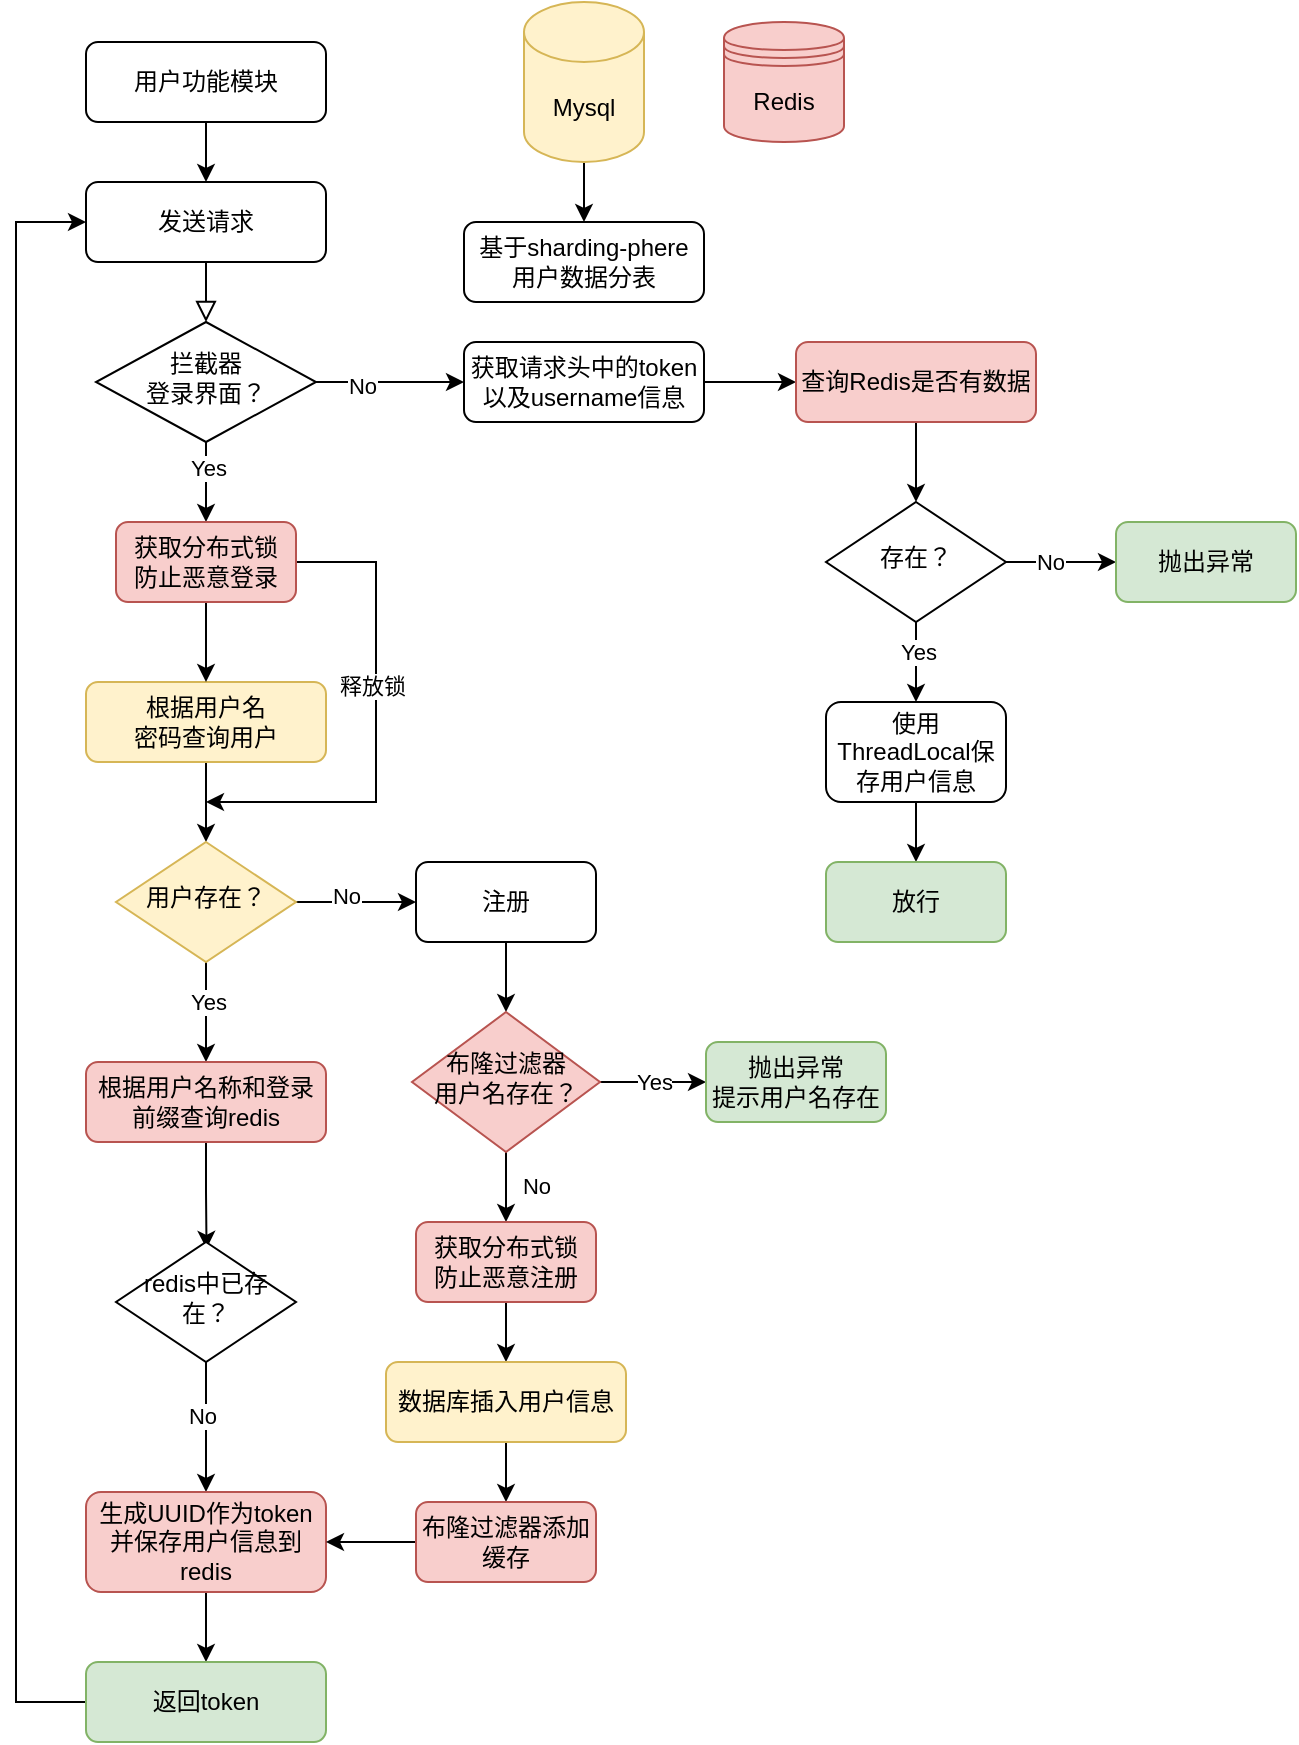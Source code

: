 <mxfile version="22.1.1" type="github">
  <diagram id="C5RBs43oDa-KdzZeNtuy" name="Page-1">
    <mxGraphModel dx="983" dy="523" grid="1" gridSize="10" guides="1" tooltips="1" connect="1" arrows="1" fold="1" page="1" pageScale="1" pageWidth="827" pageHeight="1169" math="0" shadow="0">
      <root>
        <mxCell id="WIyWlLk6GJQsqaUBKTNV-0" />
        <mxCell id="WIyWlLk6GJQsqaUBKTNV-1" parent="WIyWlLk6GJQsqaUBKTNV-0" />
        <mxCell id="WIyWlLk6GJQsqaUBKTNV-2" value="" style="rounded=0;html=1;jettySize=auto;orthogonalLoop=1;fontSize=11;endArrow=block;endFill=0;endSize=8;strokeWidth=1;shadow=0;labelBackgroundColor=none;edgeStyle=orthogonalEdgeStyle;" parent="WIyWlLk6GJQsqaUBKTNV-1" source="WIyWlLk6GJQsqaUBKTNV-3" target="WIyWlLk6GJQsqaUBKTNV-6" edge="1">
          <mxGeometry relative="1" as="geometry" />
        </mxCell>
        <mxCell id="WIyWlLk6GJQsqaUBKTNV-3" value="发送请求" style="rounded=1;whiteSpace=wrap;html=1;fontSize=12;glass=0;strokeWidth=1;shadow=0;" parent="WIyWlLk6GJQsqaUBKTNV-1" vertex="1">
          <mxGeometry x="45" y="120" width="120" height="40" as="geometry" />
        </mxCell>
        <mxCell id="wBwmX6nGh7LynTAwKtqd-40" value="" style="edgeStyle=orthogonalEdgeStyle;rounded=0;orthogonalLoop=1;jettySize=auto;html=1;" edge="1" parent="WIyWlLk6GJQsqaUBKTNV-1" source="WIyWlLk6GJQsqaUBKTNV-6" target="wBwmX6nGh7LynTAwKtqd-39">
          <mxGeometry relative="1" as="geometry" />
        </mxCell>
        <mxCell id="wBwmX6nGh7LynTAwKtqd-41" value="No" style="edgeLabel;html=1;align=center;verticalAlign=middle;resizable=0;points=[];" vertex="1" connectable="0" parent="wBwmX6nGh7LynTAwKtqd-40">
          <mxGeometry x="-0.387" y="-2" relative="1" as="geometry">
            <mxPoint as="offset" />
          </mxGeometry>
        </mxCell>
        <mxCell id="wBwmX6nGh7LynTAwKtqd-56" value="" style="edgeStyle=orthogonalEdgeStyle;rounded=0;orthogonalLoop=1;jettySize=auto;html=1;" edge="1" parent="WIyWlLk6GJQsqaUBKTNV-1" source="WIyWlLk6GJQsqaUBKTNV-6" target="wBwmX6nGh7LynTAwKtqd-53">
          <mxGeometry relative="1" as="geometry">
            <Array as="points">
              <mxPoint x="105" y="260" />
              <mxPoint x="105" y="260" />
            </Array>
          </mxGeometry>
        </mxCell>
        <mxCell id="wBwmX6nGh7LynTAwKtqd-69" value="Yes" style="edgeLabel;html=1;align=center;verticalAlign=middle;resizable=0;points=[];" vertex="1" connectable="0" parent="wBwmX6nGh7LynTAwKtqd-56">
          <mxGeometry x="-0.343" y="1" relative="1" as="geometry">
            <mxPoint as="offset" />
          </mxGeometry>
        </mxCell>
        <mxCell id="WIyWlLk6GJQsqaUBKTNV-6" value="拦截器&lt;br&gt;登录界面？" style="rhombus;whiteSpace=wrap;html=1;shadow=0;fontFamily=Helvetica;fontSize=12;align=center;strokeWidth=1;spacing=6;spacingTop=-4;" parent="WIyWlLk6GJQsqaUBKTNV-1" vertex="1">
          <mxGeometry x="50" y="190" width="110" height="60" as="geometry" />
        </mxCell>
        <mxCell id="wBwmX6nGh7LynTAwKtqd-58" value="" style="edgeStyle=orthogonalEdgeStyle;rounded=0;orthogonalLoop=1;jettySize=auto;html=1;" edge="1" parent="WIyWlLk6GJQsqaUBKTNV-1" source="WIyWlLk6GJQsqaUBKTNV-7" target="wBwmX6nGh7LynTAwKtqd-7">
          <mxGeometry relative="1" as="geometry" />
        </mxCell>
        <mxCell id="WIyWlLk6GJQsqaUBKTNV-7" value="根据用户名&lt;br&gt;密码查询用户" style="rounded=1;whiteSpace=wrap;html=1;fontSize=12;glass=0;strokeWidth=1;shadow=0;fillColor=#fff2cc;strokeColor=#d6b656;" parent="WIyWlLk6GJQsqaUBKTNV-1" vertex="1">
          <mxGeometry x="45" y="370" width="120" height="40" as="geometry" />
        </mxCell>
        <mxCell id="wBwmX6nGh7LynTAwKtqd-3" value="" style="edgeStyle=orthogonalEdgeStyle;rounded=0;orthogonalLoop=1;jettySize=auto;html=1;" edge="1" parent="WIyWlLk6GJQsqaUBKTNV-1" source="wBwmX6nGh7LynTAwKtqd-0" target="wBwmX6nGh7LynTAwKtqd-2">
          <mxGeometry relative="1" as="geometry" />
        </mxCell>
        <mxCell id="wBwmX6nGh7LynTAwKtqd-0" value="Mysql" style="shape=cylinder3;whiteSpace=wrap;html=1;boundedLbl=1;backgroundOutline=1;size=15;fillColor=#fff2cc;strokeColor=#d6b656;" vertex="1" parent="WIyWlLk6GJQsqaUBKTNV-1">
          <mxGeometry x="264" y="30" width="60" height="80" as="geometry" />
        </mxCell>
        <mxCell id="wBwmX6nGh7LynTAwKtqd-1" value="Redis" style="shape=datastore;whiteSpace=wrap;html=1;fillColor=#f8cecc;strokeColor=#b85450;" vertex="1" parent="WIyWlLk6GJQsqaUBKTNV-1">
          <mxGeometry x="364" y="40" width="60" height="60" as="geometry" />
        </mxCell>
        <mxCell id="wBwmX6nGh7LynTAwKtqd-2" value="基于sharding-phere&lt;br&gt;用户数据分表" style="whiteSpace=wrap;html=1;rounded=1;" vertex="1" parent="WIyWlLk6GJQsqaUBKTNV-1">
          <mxGeometry x="234" y="140" width="120" height="40" as="geometry" />
        </mxCell>
        <mxCell id="wBwmX6nGh7LynTAwKtqd-5" value="" style="edgeStyle=orthogonalEdgeStyle;rounded=0;orthogonalLoop=1;jettySize=auto;html=1;" edge="1" parent="WIyWlLk6GJQsqaUBKTNV-1" source="wBwmX6nGh7LynTAwKtqd-4" target="WIyWlLk6GJQsqaUBKTNV-3">
          <mxGeometry relative="1" as="geometry" />
        </mxCell>
        <mxCell id="wBwmX6nGh7LynTAwKtqd-4" value="用户功能模块" style="rounded=1;whiteSpace=wrap;html=1;fontSize=12;glass=0;strokeWidth=1;shadow=0;" vertex="1" parent="WIyWlLk6GJQsqaUBKTNV-1">
          <mxGeometry x="45" y="50" width="120" height="40" as="geometry" />
        </mxCell>
        <mxCell id="wBwmX6nGh7LynTAwKtqd-12" value="" style="edgeStyle=orthogonalEdgeStyle;rounded=0;orthogonalLoop=1;jettySize=auto;html=1;entryX=0;entryY=0.5;entryDx=0;entryDy=0;exitX=1;exitY=0.5;exitDx=0;exitDy=0;" edge="1" parent="WIyWlLk6GJQsqaUBKTNV-1" source="wBwmX6nGh7LynTAwKtqd-7" target="wBwmX6nGh7LynTAwKtqd-13">
          <mxGeometry relative="1" as="geometry">
            <mxPoint x="270" y="545" as="sourcePoint" />
            <mxPoint x="600" y="285" as="targetPoint" />
          </mxGeometry>
        </mxCell>
        <mxCell id="wBwmX6nGh7LynTAwKtqd-14" value="No" style="edgeLabel;html=1;align=center;verticalAlign=middle;resizable=0;points=[];" vertex="1" connectable="0" parent="wBwmX6nGh7LynTAwKtqd-12">
          <mxGeometry x="-0.159" y="3" relative="1" as="geometry">
            <mxPoint as="offset" />
          </mxGeometry>
        </mxCell>
        <mxCell id="wBwmX6nGh7LynTAwKtqd-16" style="edgeStyle=orthogonalEdgeStyle;rounded=0;orthogonalLoop=1;jettySize=auto;html=1;entryX=0.5;entryY=0;entryDx=0;entryDy=0;" edge="1" parent="WIyWlLk6GJQsqaUBKTNV-1" source="wBwmX6nGh7LynTAwKtqd-7" target="wBwmX6nGh7LynTAwKtqd-15">
          <mxGeometry relative="1" as="geometry" />
        </mxCell>
        <mxCell id="wBwmX6nGh7LynTAwKtqd-17" value="Yes" style="edgeLabel;html=1;align=center;verticalAlign=middle;resizable=0;points=[];" vertex="1" connectable="0" parent="wBwmX6nGh7LynTAwKtqd-16">
          <mxGeometry x="-0.192" y="1" relative="1" as="geometry">
            <mxPoint as="offset" />
          </mxGeometry>
        </mxCell>
        <mxCell id="wBwmX6nGh7LynTAwKtqd-7" value="用户存在？" style="rhombus;whiteSpace=wrap;html=1;shadow=0;fontFamily=Helvetica;fontSize=12;align=center;strokeWidth=1;spacing=6;spacingTop=-4;fillColor=#fff2cc;strokeColor=#d6b656;" vertex="1" parent="WIyWlLk6GJQsqaUBKTNV-1">
          <mxGeometry x="60" y="450" width="90" height="60" as="geometry" />
        </mxCell>
        <mxCell id="wBwmX6nGh7LynTAwKtqd-43" value="" style="edgeStyle=orthogonalEdgeStyle;rounded=0;orthogonalLoop=1;jettySize=auto;html=1;" edge="1" parent="WIyWlLk6GJQsqaUBKTNV-1" source="wBwmX6nGh7LynTAwKtqd-13" target="wBwmX6nGh7LynTAwKtqd-42">
          <mxGeometry relative="1" as="geometry">
            <Array as="points">
              <mxPoint x="255" y="580" />
              <mxPoint x="253" y="580" />
            </Array>
          </mxGeometry>
        </mxCell>
        <mxCell id="wBwmX6nGh7LynTAwKtqd-13" value="注册" style="rounded=1;whiteSpace=wrap;html=1;fontSize=12;glass=0;strokeWidth=1;shadow=0;" vertex="1" parent="WIyWlLk6GJQsqaUBKTNV-1">
          <mxGeometry x="210" y="460" width="90" height="40" as="geometry" />
        </mxCell>
        <mxCell id="wBwmX6nGh7LynTAwKtqd-20" value="" style="edgeStyle=orthogonalEdgeStyle;rounded=0;orthogonalLoop=1;jettySize=auto;html=1;entryX=0.503;entryY=0.057;entryDx=0;entryDy=0;entryPerimeter=0;" edge="1" parent="WIyWlLk6GJQsqaUBKTNV-1" source="wBwmX6nGh7LynTAwKtqd-15" target="wBwmX6nGh7LynTAwKtqd-21">
          <mxGeometry relative="1" as="geometry">
            <mxPoint x="414.029" y="420" as="targetPoint" />
          </mxGeometry>
        </mxCell>
        <mxCell id="wBwmX6nGh7LynTAwKtqd-15" value="根据用户名称和登录前缀查询redis" style="rounded=1;whiteSpace=wrap;html=1;fontSize=12;glass=0;strokeWidth=1;shadow=0;fillColor=#f8cecc;strokeColor=#b85450;" vertex="1" parent="WIyWlLk6GJQsqaUBKTNV-1">
          <mxGeometry x="45" y="560" width="120" height="40" as="geometry" />
        </mxCell>
        <mxCell id="wBwmX6nGh7LynTAwKtqd-26" value="" style="edgeStyle=orthogonalEdgeStyle;rounded=0;orthogonalLoop=1;jettySize=auto;html=1;" edge="1" parent="WIyWlLk6GJQsqaUBKTNV-1" source="wBwmX6nGh7LynTAwKtqd-21" target="wBwmX6nGh7LynTAwKtqd-23">
          <mxGeometry relative="1" as="geometry" />
        </mxCell>
        <mxCell id="wBwmX6nGh7LynTAwKtqd-27" value="No" style="edgeLabel;html=1;align=center;verticalAlign=middle;resizable=0;points=[];" vertex="1" connectable="0" parent="wBwmX6nGh7LynTAwKtqd-26">
          <mxGeometry x="-0.169" y="-2" relative="1" as="geometry">
            <mxPoint as="offset" />
          </mxGeometry>
        </mxCell>
        <mxCell id="wBwmX6nGh7LynTAwKtqd-21" value="redis中已存在？" style="rhombus;whiteSpace=wrap;html=1;shadow=0;fontFamily=Helvetica;fontSize=12;align=center;strokeWidth=1;spacing=6;spacingTop=-4;" vertex="1" parent="WIyWlLk6GJQsqaUBKTNV-1">
          <mxGeometry x="60" y="650" width="90" height="60" as="geometry" />
        </mxCell>
        <mxCell id="wBwmX6nGh7LynTAwKtqd-29" value="" style="edgeStyle=orthogonalEdgeStyle;rounded=0;orthogonalLoop=1;jettySize=auto;html=1;" edge="1" parent="WIyWlLk6GJQsqaUBKTNV-1" source="wBwmX6nGh7LynTAwKtqd-23" target="wBwmX6nGh7LynTAwKtqd-28">
          <mxGeometry relative="1" as="geometry" />
        </mxCell>
        <mxCell id="wBwmX6nGh7LynTAwKtqd-23" value="生成UUID作为token&lt;br&gt;并保存用户信息到redis" style="rounded=1;whiteSpace=wrap;html=1;fontSize=12;glass=0;strokeWidth=1;shadow=0;fillColor=#f8cecc;strokeColor=#b85450;" vertex="1" parent="WIyWlLk6GJQsqaUBKTNV-1">
          <mxGeometry x="45" y="775" width="120" height="50" as="geometry" />
        </mxCell>
        <mxCell id="wBwmX6nGh7LynTAwKtqd-33" style="edgeStyle=orthogonalEdgeStyle;rounded=0;orthogonalLoop=1;jettySize=auto;html=1;exitX=0;exitY=0.5;exitDx=0;exitDy=0;entryX=0;entryY=0.5;entryDx=0;entryDy=0;" edge="1" parent="WIyWlLk6GJQsqaUBKTNV-1" source="wBwmX6nGh7LynTAwKtqd-28" target="WIyWlLk6GJQsqaUBKTNV-3">
          <mxGeometry relative="1" as="geometry">
            <mxPoint x="29.97" y="149.97" as="targetPoint" />
            <mxPoint x="29.97" y="819.97" as="sourcePoint" />
            <Array as="points">
              <mxPoint x="10" y="880" />
              <mxPoint x="10" y="140" />
            </Array>
          </mxGeometry>
        </mxCell>
        <mxCell id="wBwmX6nGh7LynTAwKtqd-28" value="返回token" style="rounded=1;whiteSpace=wrap;html=1;fontSize=12;glass=0;strokeWidth=1;shadow=0;fillColor=#d5e8d4;strokeColor=#82b366;" vertex="1" parent="WIyWlLk6GJQsqaUBKTNV-1">
          <mxGeometry x="45" y="860" width="120" height="40" as="geometry" />
        </mxCell>
        <mxCell id="wBwmX6nGh7LynTAwKtqd-71" value="" style="edgeStyle=orthogonalEdgeStyle;rounded=0;orthogonalLoop=1;jettySize=auto;html=1;" edge="1" parent="WIyWlLk6GJQsqaUBKTNV-1" source="wBwmX6nGh7LynTAwKtqd-39" target="wBwmX6nGh7LynTAwKtqd-70">
          <mxGeometry relative="1" as="geometry" />
        </mxCell>
        <mxCell id="wBwmX6nGh7LynTAwKtqd-39" value="获取请求头中的token以及username信息" style="rounded=1;whiteSpace=wrap;html=1;fontSize=12;glass=0;strokeWidth=1;shadow=0;" vertex="1" parent="WIyWlLk6GJQsqaUBKTNV-1">
          <mxGeometry x="234" y="200" width="120" height="40" as="geometry" />
        </mxCell>
        <mxCell id="wBwmX6nGh7LynTAwKtqd-47" value="" style="edgeStyle=orthogonalEdgeStyle;rounded=0;orthogonalLoop=1;jettySize=auto;html=1;" edge="1" parent="WIyWlLk6GJQsqaUBKTNV-1" source="wBwmX6nGh7LynTAwKtqd-42" target="wBwmX6nGh7LynTAwKtqd-46">
          <mxGeometry relative="1" as="geometry" />
        </mxCell>
        <mxCell id="wBwmX6nGh7LynTAwKtqd-49" value="Yes" style="edgeLabel;html=1;align=center;verticalAlign=middle;resizable=0;points=[];" vertex="1" connectable="0" parent="wBwmX6nGh7LynTAwKtqd-47">
          <mxGeometry x="-0.474" y="2" relative="1" as="geometry">
            <mxPoint x="13" y="2" as="offset" />
          </mxGeometry>
        </mxCell>
        <mxCell id="wBwmX6nGh7LynTAwKtqd-63" value="" style="edgeStyle=orthogonalEdgeStyle;rounded=0;orthogonalLoop=1;jettySize=auto;html=1;" edge="1" parent="WIyWlLk6GJQsqaUBKTNV-1" source="wBwmX6nGh7LynTAwKtqd-42" target="wBwmX6nGh7LynTAwKtqd-50">
          <mxGeometry relative="1" as="geometry" />
        </mxCell>
        <mxCell id="wBwmX6nGh7LynTAwKtqd-68" value="No" style="edgeLabel;html=1;align=center;verticalAlign=middle;resizable=0;points=[];" vertex="1" connectable="0" parent="wBwmX6nGh7LynTAwKtqd-63">
          <mxGeometry x="0.328" y="-1" relative="1" as="geometry">
            <mxPoint x="16" y="-3" as="offset" />
          </mxGeometry>
        </mxCell>
        <mxCell id="wBwmX6nGh7LynTAwKtqd-42" value="布隆过滤器&lt;br&gt;用户名存在？" style="rhombus;whiteSpace=wrap;html=1;shadow=0;fontFamily=Helvetica;fontSize=12;align=center;strokeWidth=1;spacing=6;spacingTop=-4;fillColor=#f8cecc;strokeColor=#b85450;" vertex="1" parent="WIyWlLk6GJQsqaUBKTNV-1">
          <mxGeometry x="208" y="535" width="94" height="70" as="geometry" />
        </mxCell>
        <mxCell id="wBwmX6nGh7LynTAwKtqd-46" value="抛出异常&lt;br&gt;提示用户名存在" style="rounded=1;whiteSpace=wrap;html=1;fontSize=12;glass=0;strokeWidth=1;shadow=0;fillColor=#d5e8d4;strokeColor=#82b366;" vertex="1" parent="WIyWlLk6GJQsqaUBKTNV-1">
          <mxGeometry x="355" y="550" width="90" height="40" as="geometry" />
        </mxCell>
        <mxCell id="wBwmX6nGh7LynTAwKtqd-62" value="" style="edgeStyle=orthogonalEdgeStyle;rounded=0;orthogonalLoop=1;jettySize=auto;html=1;" edge="1" parent="WIyWlLk6GJQsqaUBKTNV-1" source="wBwmX6nGh7LynTAwKtqd-50" target="wBwmX6nGh7LynTAwKtqd-61">
          <mxGeometry relative="1" as="geometry" />
        </mxCell>
        <mxCell id="wBwmX6nGh7LynTAwKtqd-50" value="获取分布式锁&lt;br&gt;防止恶意注册" style="rounded=1;whiteSpace=wrap;html=1;fontSize=12;glass=0;strokeWidth=1;shadow=0;fillColor=#f8cecc;strokeColor=#b85450;" vertex="1" parent="WIyWlLk6GJQsqaUBKTNV-1">
          <mxGeometry x="210" y="640" width="90" height="40" as="geometry" />
        </mxCell>
        <mxCell id="wBwmX6nGh7LynTAwKtqd-57" value="" style="edgeStyle=orthogonalEdgeStyle;rounded=0;orthogonalLoop=1;jettySize=auto;html=1;" edge="1" parent="WIyWlLk6GJQsqaUBKTNV-1" source="wBwmX6nGh7LynTAwKtqd-53" target="WIyWlLk6GJQsqaUBKTNV-7">
          <mxGeometry relative="1" as="geometry" />
        </mxCell>
        <mxCell id="wBwmX6nGh7LynTAwKtqd-59" style="edgeStyle=orthogonalEdgeStyle;rounded=0;orthogonalLoop=1;jettySize=auto;html=1;exitX=1;exitY=0.5;exitDx=0;exitDy=0;" edge="1" parent="WIyWlLk6GJQsqaUBKTNV-1" source="wBwmX6nGh7LynTAwKtqd-53">
          <mxGeometry relative="1" as="geometry">
            <mxPoint x="105" y="430" as="targetPoint" />
            <mxPoint x="159" y="310" as="sourcePoint" />
            <Array as="points">
              <mxPoint x="190" y="310" />
              <mxPoint x="190" y="430" />
            </Array>
          </mxGeometry>
        </mxCell>
        <mxCell id="wBwmX6nGh7LynTAwKtqd-60" value="释放锁" style="edgeLabel;html=1;align=center;verticalAlign=middle;resizable=0;points=[];" vertex="1" connectable="0" parent="wBwmX6nGh7LynTAwKtqd-59">
          <mxGeometry x="-0.172" y="-2" relative="1" as="geometry">
            <mxPoint as="offset" />
          </mxGeometry>
        </mxCell>
        <mxCell id="wBwmX6nGh7LynTAwKtqd-53" value="获取分布式锁&lt;br&gt;防止恶意登录" style="rounded=1;whiteSpace=wrap;html=1;fontSize=12;glass=0;strokeWidth=1;shadow=0;fillColor=#f8cecc;strokeColor=#b85450;" vertex="1" parent="WIyWlLk6GJQsqaUBKTNV-1">
          <mxGeometry x="60" y="290" width="90" height="40" as="geometry" />
        </mxCell>
        <mxCell id="wBwmX6nGh7LynTAwKtqd-65" value="" style="edgeStyle=orthogonalEdgeStyle;rounded=0;orthogonalLoop=1;jettySize=auto;html=1;" edge="1" parent="WIyWlLk6GJQsqaUBKTNV-1" source="wBwmX6nGh7LynTAwKtqd-61" target="wBwmX6nGh7LynTAwKtqd-64">
          <mxGeometry relative="1" as="geometry" />
        </mxCell>
        <mxCell id="wBwmX6nGh7LynTAwKtqd-61" value="数据库插入用户信息" style="rounded=1;whiteSpace=wrap;html=1;fontSize=12;glass=0;strokeWidth=1;shadow=0;fillColor=#fff2cc;strokeColor=#d6b656;" vertex="1" parent="WIyWlLk6GJQsqaUBKTNV-1">
          <mxGeometry x="195" y="710" width="120" height="40" as="geometry" />
        </mxCell>
        <mxCell id="wBwmX6nGh7LynTAwKtqd-78" value="" style="edgeStyle=orthogonalEdgeStyle;rounded=0;orthogonalLoop=1;jettySize=auto;html=1;" edge="1" parent="WIyWlLk6GJQsqaUBKTNV-1" source="wBwmX6nGh7LynTAwKtqd-64" target="wBwmX6nGh7LynTAwKtqd-23">
          <mxGeometry relative="1" as="geometry" />
        </mxCell>
        <mxCell id="wBwmX6nGh7LynTAwKtqd-64" value="布隆过滤器添加缓存" style="rounded=1;whiteSpace=wrap;html=1;fontSize=12;glass=0;strokeWidth=1;shadow=0;fillColor=#f8cecc;strokeColor=#b85450;" vertex="1" parent="WIyWlLk6GJQsqaUBKTNV-1">
          <mxGeometry x="210" y="780" width="90" height="40" as="geometry" />
        </mxCell>
        <mxCell id="wBwmX6nGh7LynTAwKtqd-73" value="" style="edgeStyle=orthogonalEdgeStyle;rounded=0;orthogonalLoop=1;jettySize=auto;html=1;" edge="1" parent="WIyWlLk6GJQsqaUBKTNV-1" source="wBwmX6nGh7LynTAwKtqd-70" target="wBwmX6nGh7LynTAwKtqd-72">
          <mxGeometry relative="1" as="geometry" />
        </mxCell>
        <mxCell id="wBwmX6nGh7LynTAwKtqd-70" value="查询Redis是否有数据" style="rounded=1;whiteSpace=wrap;html=1;fontSize=12;glass=0;strokeWidth=1;shadow=0;fillColor=#f8cecc;strokeColor=#b85450;" vertex="1" parent="WIyWlLk6GJQsqaUBKTNV-1">
          <mxGeometry x="400" y="200" width="120" height="40" as="geometry" />
        </mxCell>
        <mxCell id="wBwmX6nGh7LynTAwKtqd-75" value="" style="edgeStyle=orthogonalEdgeStyle;rounded=0;orthogonalLoop=1;jettySize=auto;html=1;" edge="1" parent="WIyWlLk6GJQsqaUBKTNV-1" source="wBwmX6nGh7LynTAwKtqd-72" target="wBwmX6nGh7LynTAwKtqd-74">
          <mxGeometry relative="1" as="geometry" />
        </mxCell>
        <mxCell id="wBwmX6nGh7LynTAwKtqd-76" value="No" style="edgeLabel;html=1;align=center;verticalAlign=middle;resizable=0;points=[];" vertex="1" connectable="0" parent="wBwmX6nGh7LynTAwKtqd-75">
          <mxGeometry x="-0.2" relative="1" as="geometry">
            <mxPoint as="offset" />
          </mxGeometry>
        </mxCell>
        <mxCell id="wBwmX6nGh7LynTAwKtqd-80" value="" style="edgeStyle=orthogonalEdgeStyle;rounded=0;orthogonalLoop=1;jettySize=auto;html=1;" edge="1" parent="WIyWlLk6GJQsqaUBKTNV-1" source="wBwmX6nGh7LynTAwKtqd-72" target="wBwmX6nGh7LynTAwKtqd-79">
          <mxGeometry relative="1" as="geometry" />
        </mxCell>
        <mxCell id="wBwmX6nGh7LynTAwKtqd-81" value="Yes" style="edgeLabel;html=1;align=center;verticalAlign=middle;resizable=0;points=[];" vertex="1" connectable="0" parent="wBwmX6nGh7LynTAwKtqd-80">
          <mxGeometry x="-0.264" y="1" relative="1" as="geometry">
            <mxPoint as="offset" />
          </mxGeometry>
        </mxCell>
        <mxCell id="wBwmX6nGh7LynTAwKtqd-72" value="存在？" style="rhombus;whiteSpace=wrap;html=1;shadow=0;fontFamily=Helvetica;fontSize=12;align=center;strokeWidth=1;spacing=6;spacingTop=-4;" vertex="1" parent="WIyWlLk6GJQsqaUBKTNV-1">
          <mxGeometry x="415" y="280" width="90" height="60" as="geometry" />
        </mxCell>
        <mxCell id="wBwmX6nGh7LynTAwKtqd-74" value="抛出异常" style="rounded=1;whiteSpace=wrap;html=1;fontSize=12;glass=0;strokeWidth=1;shadow=0;fillColor=#d5e8d4;strokeColor=#82b366;" vertex="1" parent="WIyWlLk6GJQsqaUBKTNV-1">
          <mxGeometry x="560" y="290" width="90" height="40" as="geometry" />
        </mxCell>
        <mxCell id="wBwmX6nGh7LynTAwKtqd-84" value="" style="edgeStyle=orthogonalEdgeStyle;rounded=0;orthogonalLoop=1;jettySize=auto;html=1;entryX=0.5;entryY=0;entryDx=0;entryDy=0;" edge="1" parent="WIyWlLk6GJQsqaUBKTNV-1" source="wBwmX6nGh7LynTAwKtqd-79" target="wBwmX6nGh7LynTAwKtqd-85">
          <mxGeometry relative="1" as="geometry">
            <mxPoint x="460" y="470" as="targetPoint" />
            <Array as="points">
              <mxPoint x="460" y="440" />
              <mxPoint x="460" y="440" />
            </Array>
          </mxGeometry>
        </mxCell>
        <mxCell id="wBwmX6nGh7LynTAwKtqd-79" value="使用ThreadLocal保存用户信息" style="rounded=1;whiteSpace=wrap;html=1;fontSize=12;glass=0;strokeWidth=1;shadow=0;" vertex="1" parent="WIyWlLk6GJQsqaUBKTNV-1">
          <mxGeometry x="415" y="380" width="90" height="50" as="geometry" />
        </mxCell>
        <mxCell id="wBwmX6nGh7LynTAwKtqd-85" value="放行" style="rounded=1;whiteSpace=wrap;html=1;fontSize=12;glass=0;strokeWidth=1;shadow=0;fillColor=#d5e8d4;strokeColor=#82b366;" vertex="1" parent="WIyWlLk6GJQsqaUBKTNV-1">
          <mxGeometry x="415" y="460" width="90" height="40" as="geometry" />
        </mxCell>
      </root>
    </mxGraphModel>
  </diagram>
</mxfile>
